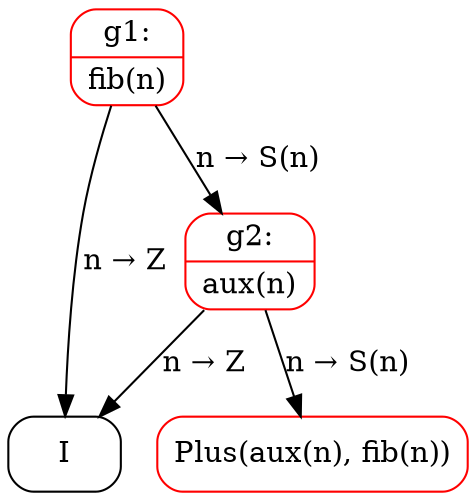 digraph {
  node [shape=box, style=rounded];

  G1 [shape=record, label="{g1:|fib(n)}", color=red];
  C1 [label="I"];
  G1 -> C1 [label="n → Z"];
  G2 [shape=record, label="{g2:|aux(n)}", color=red];
  G1 -> G2 [label="n → S(n)"]
  G2 -> C1 [label="n → Z"];
  C2 [label="Plus(aux(n), fib(n))", color=red]
  G2 -> C2 [label="n → S(n)"];
}
